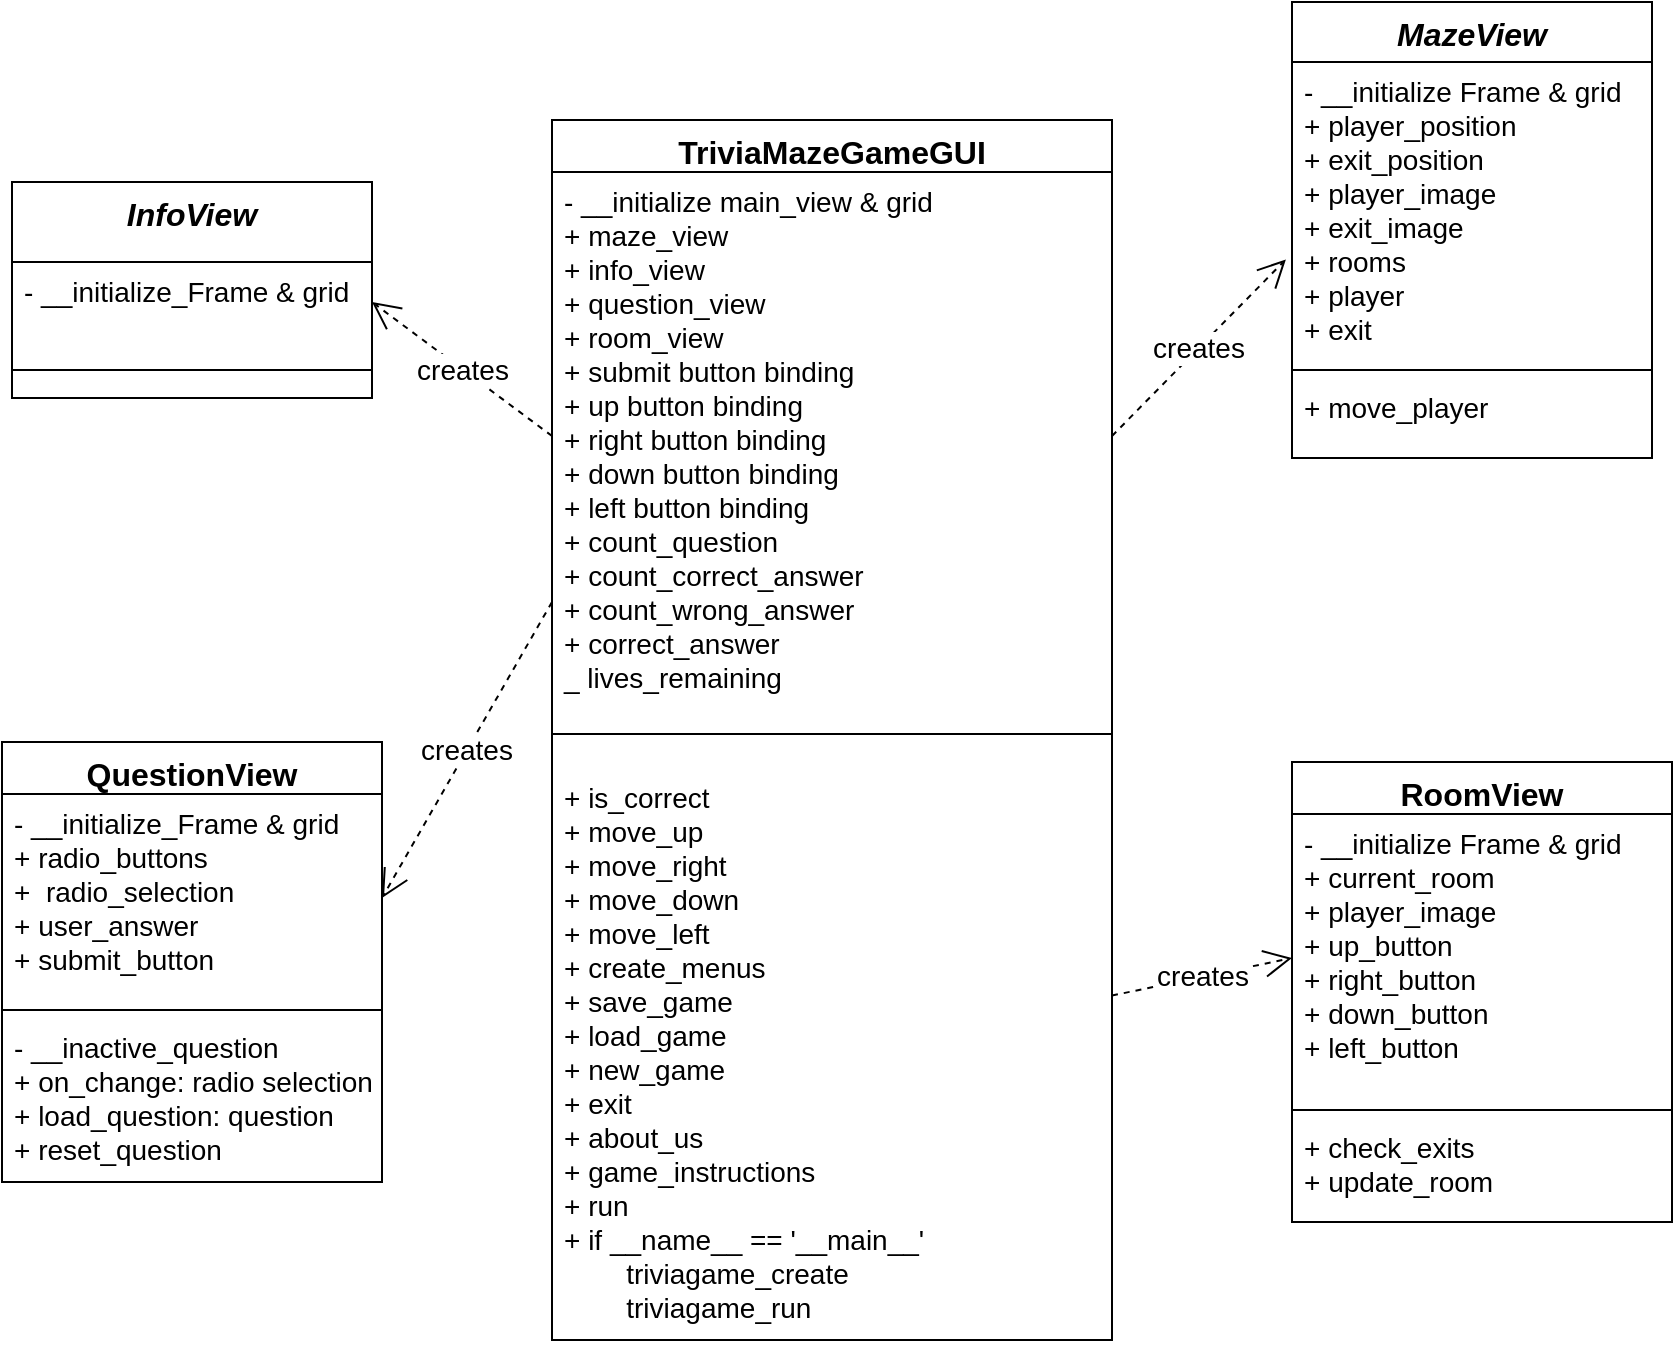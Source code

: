 <mxfile version="14.4.3" type="device"><diagram name="Page-1" id="e7e014a7-5840-1c2e-5031-d8a46d1fe8dd"><mxGraphModel dx="1506" dy="1652" grid="1" gridSize="10" guides="1" tooltips="1" connect="1" arrows="1" fold="1" page="0" pageScale="1" pageWidth="1169" pageHeight="826" background="#ffffff" math="0" shadow="0"><root><mxCell id="0"/><mxCell id="1" parent="0"/><mxCell id="si0L4OF9QLQORTy8t0iK-41" value="RoomView" style="swimlane;fontStyle=1;align=center;verticalAlign=top;childLayout=stackLayout;horizontal=1;startSize=26;horizontalStack=0;resizeParent=1;resizeParentMax=0;resizeLast=0;collapsible=1;marginBottom=0;fontSize=16;" parent="1" vertex="1"><mxGeometry x="270" y="-310" width="190" height="230" as="geometry"/></mxCell><mxCell id="si0L4OF9QLQORTy8t0iK-42" value="- __initialize Frame &amp; grid&#10;+ current_room&#10;+ player_image&#10;+ up_button&#10;+ right_button&#10;+ down_button&#10;+ left_button" style="text;strokeColor=none;fillColor=none;align=left;verticalAlign=top;spacingLeft=4;spacingRight=4;overflow=hidden;rotatable=0;points=[[0,0.5],[1,0.5]];portConstraint=eastwest;fontSize=14;" parent="si0L4OF9QLQORTy8t0iK-41" vertex="1"><mxGeometry y="26" width="190" height="144" as="geometry"/></mxCell><mxCell id="si0L4OF9QLQORTy8t0iK-43" value="" style="line;strokeWidth=1;fillColor=none;align=left;verticalAlign=middle;spacingTop=-1;spacingLeft=3;spacingRight=3;rotatable=0;labelPosition=right;points=[];portConstraint=eastwest;" parent="si0L4OF9QLQORTy8t0iK-41" vertex="1"><mxGeometry y="170" width="190" height="8" as="geometry"/></mxCell><mxCell id="si0L4OF9QLQORTy8t0iK-44" value="+ check_exits&#10;+ update_room&#10;" style="text;strokeColor=none;fillColor=none;align=left;verticalAlign=top;spacingLeft=4;spacingRight=4;overflow=hidden;rotatable=0;points=[[0,0.5],[1,0.5]];portConstraint=eastwest;fontSize=14;" parent="si0L4OF9QLQORTy8t0iK-41" vertex="1"><mxGeometry y="178" width="190" height="52" as="geometry"/></mxCell><mxCell id="si0L4OF9QLQORTy8t0iK-49" value="MazeView" style="swimlane;fontStyle=3;align=center;verticalAlign=top;childLayout=stackLayout;horizontal=1;startSize=30;horizontalStack=0;resizeParent=1;resizeParentMax=0;resizeLast=0;collapsible=1;marginBottom=0;fontSize=16;" parent="1" vertex="1"><mxGeometry x="270" y="-690" width="180" height="228" as="geometry"/></mxCell><mxCell id="si0L4OF9QLQORTy8t0iK-50" value="- __initialize Frame &amp; grid&#10;+ player_position&#10;+ exit_position&#10;+ player_image&#10;+ exit_image&#10;+ rooms&#10;+ player&#10;+ exit" style="text;strokeColor=none;fillColor=none;align=left;verticalAlign=top;spacingLeft=4;spacingRight=4;overflow=hidden;rotatable=0;points=[[0,0.5],[1,0.5]];portConstraint=eastwest;fontSize=14;" parent="si0L4OF9QLQORTy8t0iK-49" vertex="1"><mxGeometry y="30" width="180" height="150" as="geometry"/></mxCell><mxCell id="si0L4OF9QLQORTy8t0iK-51" value="" style="line;strokeWidth=1;fillColor=none;align=left;verticalAlign=middle;spacingTop=-1;spacingLeft=3;spacingRight=3;rotatable=0;labelPosition=right;points=[];portConstraint=eastwest;" parent="si0L4OF9QLQORTy8t0iK-49" vertex="1"><mxGeometry y="180" width="180" height="8" as="geometry"/></mxCell><mxCell id="si0L4OF9QLQORTy8t0iK-52" value="+ move_player" style="text;strokeColor=none;fillColor=none;align=left;verticalAlign=top;spacingLeft=4;spacingRight=4;overflow=hidden;rotatable=0;points=[[0,0.5],[1,0.5]];portConstraint=eastwest;labelBorderColor=none;fontSize=14;" parent="si0L4OF9QLQORTy8t0iK-49" vertex="1"><mxGeometry y="188" width="180" height="40" as="geometry"/></mxCell><mxCell id="s299cXjwFvU6mJhLCo1F-8" value="&lt;font style=&quot;font-size: 14px&quot;&gt;creates&lt;/font&gt;" style="endArrow=open;endSize=12;dashed=1;html=1;entryX=0;entryY=0.5;entryDx=0;entryDy=0;" parent="1" source="VDTHn1guFKgsK7yAlVC1-33" target="si0L4OF9QLQORTy8t0iK-42" edge="1"><mxGeometry width="160" relative="1" as="geometry"><mxPoint x="211" y="140" as="sourcePoint"/><mxPoint x="240" y="230" as="targetPoint"/></mxGeometry></mxCell><mxCell id="VDTHn1guFKgsK7yAlVC1-6" value="InfoView" style="swimlane;fontStyle=3;align=center;verticalAlign=top;childLayout=stackLayout;horizontal=1;startSize=40;horizontalStack=0;resizeParent=1;resizeParentMax=0;resizeLast=0;collapsible=1;marginBottom=0;fontSize=16;" parent="1" vertex="1"><mxGeometry x="-370" y="-600" width="180" height="108" as="geometry"/></mxCell><mxCell id="VDTHn1guFKgsK7yAlVC1-7" value="- __initialize_Frame &amp; grid&#10;" style="text;strokeColor=none;fillColor=none;align=left;verticalAlign=top;spacingLeft=4;spacingRight=4;overflow=hidden;rotatable=0;points=[[0,0.5],[1,0.5]];portConstraint=eastwest;fontSize=14;" parent="VDTHn1guFKgsK7yAlVC1-6" vertex="1"><mxGeometry y="40" width="180" height="40" as="geometry"/></mxCell><mxCell id="VDTHn1guFKgsK7yAlVC1-8" value="" style="line;strokeWidth=1;fillColor=none;align=left;verticalAlign=middle;spacingTop=-1;spacingLeft=3;spacingRight=3;rotatable=0;labelPosition=right;points=[];portConstraint=eastwest;" parent="VDTHn1guFKgsK7yAlVC1-6" vertex="1"><mxGeometry y="80" width="180" height="28" as="geometry"/></mxCell><mxCell id="VDTHn1guFKgsK7yAlVC1-30" value="TriviaMazeGameGUI" style="swimlane;fontStyle=1;align=center;verticalAlign=top;childLayout=stackLayout;horizontal=1;startSize=26;horizontalStack=0;resizeParent=1;resizeParentMax=0;resizeLast=0;collapsible=1;marginBottom=0;fontSize=16;" parent="1" vertex="1"><mxGeometry x="-100" y="-631" width="280" height="610" as="geometry"/></mxCell><mxCell id="ZcpuEX8EVpnPF1SmrsFz-3" value="- __initialize main_view &amp; grid&#10;+ maze_view&#10;+ info_view&#10;+ question_view&#10;+ room_view&#10;+ submit button binding&#10;+ up button binding&#10;+ right button binding&#10;+ down button binding&#10;+ left button binding&#10;+ count_question&#10;+ count_correct_answer&#10;+ count_wrong_answer&#10;+ correct_answer&#10;_ lives_remaining&#10;&#10;" style="text;strokeColor=none;fillColor=none;align=left;verticalAlign=top;spacingLeft=4;spacingRight=4;overflow=hidden;rotatable=0;points=[[0,0.5],[1,0.5]];portConstraint=eastwest;fontSize=14;" parent="VDTHn1guFKgsK7yAlVC1-30" vertex="1"><mxGeometry y="26" width="280" height="264" as="geometry"/></mxCell><mxCell id="VDTHn1guFKgsK7yAlVC1-32" value="" style="line;strokeWidth=1;fillColor=none;align=left;verticalAlign=middle;spacingTop=-1;spacingLeft=3;spacingRight=3;rotatable=0;labelPosition=right;points=[];portConstraint=eastwest;" parent="VDTHn1guFKgsK7yAlVC1-30" vertex="1"><mxGeometry y="290" width="280" height="34" as="geometry"/></mxCell><mxCell id="VDTHn1guFKgsK7yAlVC1-33" value="+ is_correct&#10;+ move_up&#10;+ move_right&#10;+ move_down&#10;+ move_left&#10;+ create_menus&#10;+ save_game&#10;+ load_game&#10;+ new_game&#10;+ exit&#10;+ about_us&#10;+ game_instructions&#10;+ run&#10;+ if __name__ == '__main__'&#10;        triviagame_create&#10;        triviagame_run" style="text;strokeColor=none;fillColor=none;align=left;verticalAlign=top;spacingLeft=4;spacingRight=4;overflow=hidden;rotatable=0;points=[[0,0.5],[1,0.5]];portConstraint=eastwest;fontSize=14;" parent="VDTHn1guFKgsK7yAlVC1-30" vertex="1"><mxGeometry y="324" width="280" height="286" as="geometry"/></mxCell><mxCell id="ej66PmAcY9iqkXgVzM6b-18" value="QuestionView" style="swimlane;fontStyle=1;align=center;verticalAlign=top;childLayout=stackLayout;horizontal=1;startSize=26;horizontalStack=0;resizeParent=1;resizeParentMax=0;resizeLast=0;collapsible=1;marginBottom=0;fontSize=16;" parent="1" vertex="1"><mxGeometry x="-375" y="-320" width="190" height="220" as="geometry"/></mxCell><mxCell id="ej66PmAcY9iqkXgVzM6b-19" value="- __initialize_Frame &amp; grid&#10;+ radio_buttons&#10;+  radio_selection&#10;+ user_answer&#10;+ submit_button&#10;" style="text;strokeColor=none;fillColor=none;align=left;verticalAlign=top;spacingLeft=4;spacingRight=4;overflow=hidden;rotatable=0;points=[[0,0.5],[1,0.5]];portConstraint=eastwest;fontSize=14;" parent="ej66PmAcY9iqkXgVzM6b-18" vertex="1"><mxGeometry y="26" width="190" height="104" as="geometry"/></mxCell><mxCell id="ej66PmAcY9iqkXgVzM6b-20" value="" style="line;strokeWidth=1;fillColor=none;align=left;verticalAlign=middle;spacingTop=-1;spacingLeft=3;spacingRight=3;rotatable=0;labelPosition=right;points=[];portConstraint=eastwest;" parent="ej66PmAcY9iqkXgVzM6b-18" vertex="1"><mxGeometry y="130" width="190" height="8" as="geometry"/></mxCell><mxCell id="ej66PmAcY9iqkXgVzM6b-21" value="- __inactive_question&#10;+ on_change: radio selection&#10;+ load_question: question&#10;+ reset_question" style="text;strokeColor=none;fillColor=none;align=left;verticalAlign=top;spacingLeft=4;spacingRight=4;overflow=hidden;rotatable=0;points=[[0,0.5],[1,0.5]];portConstraint=eastwest;fontSize=14;" parent="ej66PmAcY9iqkXgVzM6b-18" vertex="1"><mxGeometry y="138" width="190" height="82" as="geometry"/></mxCell><mxCell id="xBmEL5DdbWTC6fy6bauL-2" value="&lt;font style=&quot;font-size: 14px&quot;&gt;creates&lt;/font&gt;" style="endArrow=open;endSize=12;dashed=1;html=1;entryX=1;entryY=0.5;entryDx=0;entryDy=0;" parent="1" target="ej66PmAcY9iqkXgVzM6b-19" edge="1"><mxGeometry width="160" relative="1" as="geometry"><mxPoint x="-100" y="-390" as="sourcePoint"/><mxPoint x="100" y="23" as="targetPoint"/></mxGeometry></mxCell><mxCell id="EjM2Fpl0Gkh_SRhhzK_V-5" value="&lt;font style=&quot;font-size: 14px&quot;&gt;creates&lt;/font&gt;" style="endArrow=open;endSize=12;dashed=1;html=1;exitX=0;exitY=0.5;exitDx=0;exitDy=0;entryX=1;entryY=0.5;entryDx=0;entryDy=0;" edge="1" parent="1" source="ZcpuEX8EVpnPF1SmrsFz-3" target="VDTHn1guFKgsK7yAlVC1-7"><mxGeometry width="160" relative="1" as="geometry"><mxPoint x="320" y="-100" as="sourcePoint"/><mxPoint x="15.267" y="-712" as="targetPoint"/></mxGeometry></mxCell><mxCell id="s299cXjwFvU6mJhLCo1F-9" value="&lt;font style=&quot;font-size: 14px&quot;&gt;creates&lt;/font&gt;" style="endArrow=open;endSize=12;dashed=1;html=1;exitX=1;exitY=0.5;exitDx=0;exitDy=0;entryX=-0.017;entryY=0.658;entryDx=0;entryDy=0;entryPerimeter=0;" parent="1" source="ZcpuEX8EVpnPF1SmrsFz-3" target="si0L4OF9QLQORTy8t0iK-50" edge="1"><mxGeometry width="160" relative="1" as="geometry"><mxPoint x="730" y="106.5" as="sourcePoint"/><mxPoint x="830" y="63" as="targetPoint"/></mxGeometry></mxCell></root></mxGraphModel></diagram></mxfile>